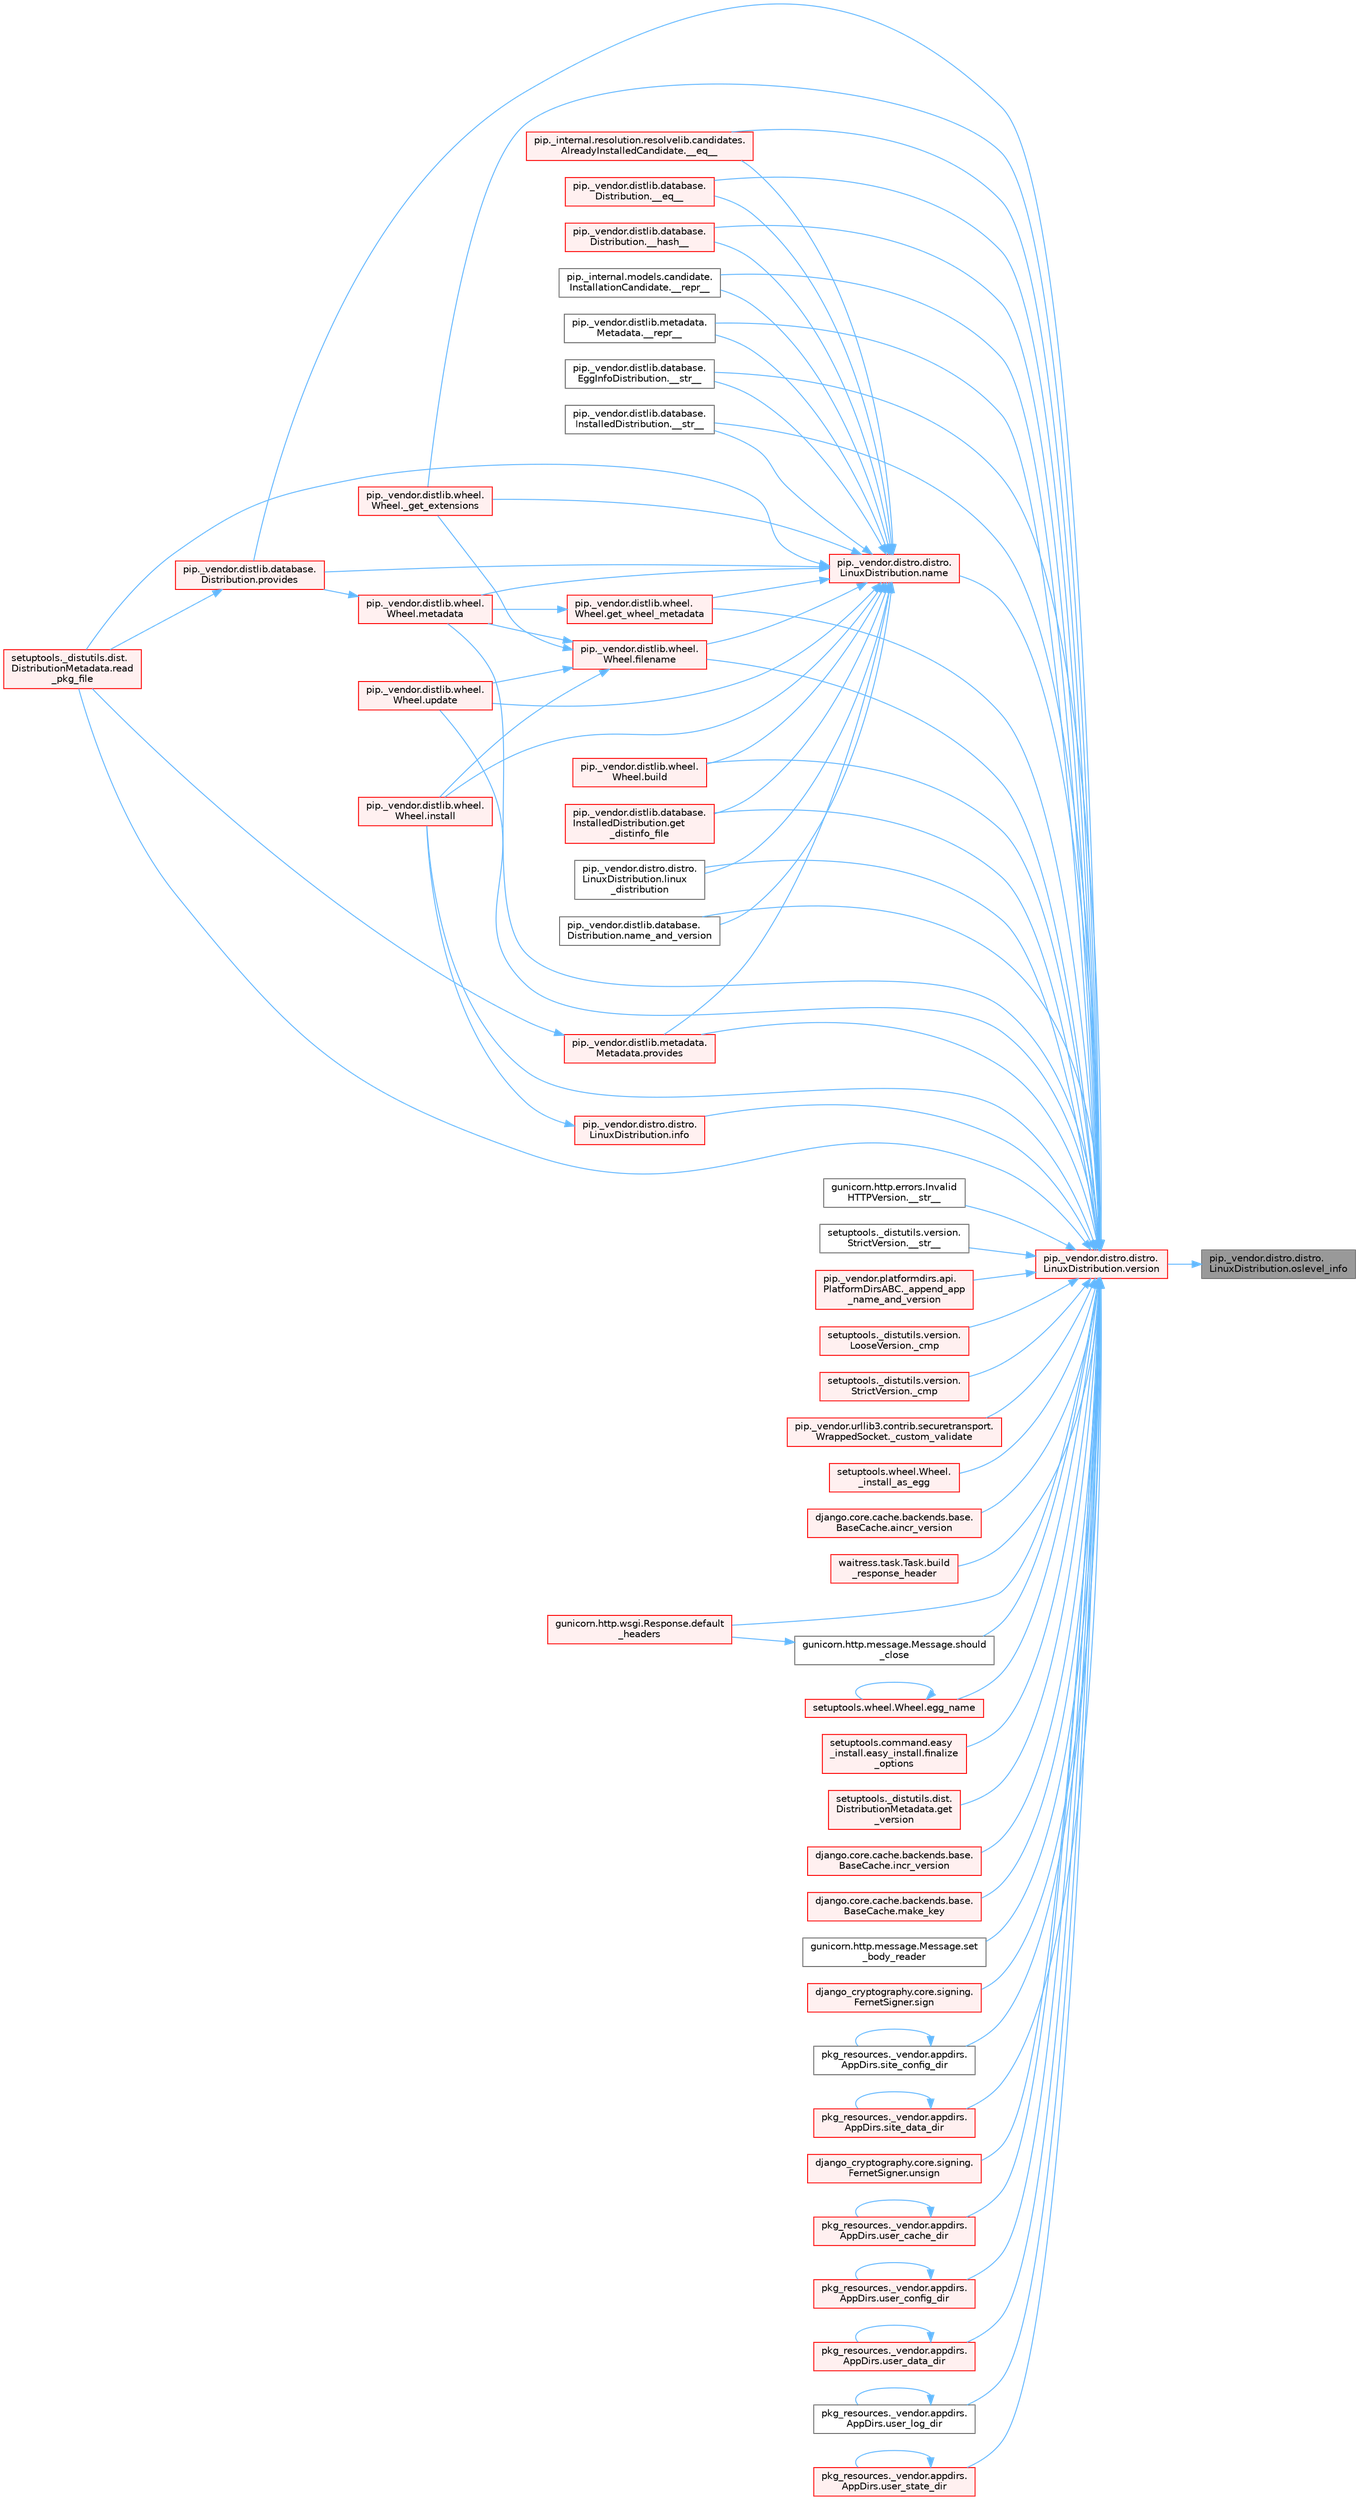 digraph "pip._vendor.distro.distro.LinuxDistribution.oslevel_info"
{
 // LATEX_PDF_SIZE
  bgcolor="transparent";
  edge [fontname=Helvetica,fontsize=10,labelfontname=Helvetica,labelfontsize=10];
  node [fontname=Helvetica,fontsize=10,shape=box,height=0.2,width=0.4];
  rankdir="RL";
  Node1 [id="Node000001",label="pip._vendor.distro.distro.\lLinuxDistribution.oslevel_info",height=0.2,width=0.4,color="gray40", fillcolor="grey60", style="filled", fontcolor="black",tooltip=" "];
  Node1 -> Node2 [id="edge1_Node000001_Node000002",dir="back",color="steelblue1",style="solid",tooltip=" "];
  Node2 [id="Node000002",label="pip._vendor.distro.distro.\lLinuxDistribution.version",height=0.2,width=0.4,color="red", fillcolor="#FFF0F0", style="filled",URL="$classpip_1_1__vendor_1_1distro_1_1distro_1_1_linux_distribution.html#a35f4d1557d49774f4cb5c3f52fca0676",tooltip=" "];
  Node2 -> Node3 [id="edge2_Node000002_Node000003",dir="back",color="steelblue1",style="solid",tooltip=" "];
  Node3 [id="Node000003",label="pip._internal.resolution.resolvelib.candidates.\lAlreadyInstalledCandidate.__eq__",height=0.2,width=0.4,color="red", fillcolor="#FFF0F0", style="filled",URL="$classpip_1_1__internal_1_1resolution_1_1resolvelib_1_1candidates_1_1_already_installed_candidate.html#a94393be14236fb68b64ac2b9f1e89d53",tooltip=" "];
  Node2 -> Node12 [id="edge3_Node000002_Node000012",dir="back",color="steelblue1",style="solid",tooltip=" "];
  Node12 [id="Node000012",label="pip._vendor.distlib.database.\lDistribution.__eq__",height=0.2,width=0.4,color="red", fillcolor="#FFF0F0", style="filled",URL="$classpip_1_1__vendor_1_1distlib_1_1database_1_1_distribution.html#aba7030b239fad6f8faac6fcb9bec27c2",tooltip=" "];
  Node2 -> Node13 [id="edge4_Node000002_Node000013",dir="back",color="steelblue1",style="solid",tooltip=" "];
  Node13 [id="Node000013",label="pip._vendor.distlib.database.\lDistribution.__hash__",height=0.2,width=0.4,color="red", fillcolor="#FFF0F0", style="filled",URL="$classpip_1_1__vendor_1_1distlib_1_1database_1_1_distribution.html#af9d117c9909f8cbf07f12c723b145c3b",tooltip=" "];
  Node2 -> Node16 [id="edge5_Node000002_Node000016",dir="back",color="steelblue1",style="solid",tooltip=" "];
  Node16 [id="Node000016",label="pip._internal.models.candidate.\lInstallationCandidate.__repr__",height=0.2,width=0.4,color="grey40", fillcolor="white", style="filled",URL="$classpip_1_1__internal_1_1models_1_1candidate_1_1_installation_candidate.html#a49ee1c1d2c89b1877a103e615b0b1d0b",tooltip=" "];
  Node2 -> Node17 [id="edge6_Node000002_Node000017",dir="back",color="steelblue1",style="solid",tooltip=" "];
  Node17 [id="Node000017",label="pip._vendor.distlib.metadata.\lMetadata.__repr__",height=0.2,width=0.4,color="grey40", fillcolor="white", style="filled",URL="$classpip_1_1__vendor_1_1distlib_1_1metadata_1_1_metadata.html#a74bb36abb79e822c290a5b685c928143",tooltip=" "];
  Node2 -> Node18 [id="edge7_Node000002_Node000018",dir="back",color="steelblue1",style="solid",tooltip=" "];
  Node18 [id="Node000018",label="gunicorn.http.errors.Invalid\lHTTPVersion.__str__",height=0.2,width=0.4,color="grey40", fillcolor="white", style="filled",URL="$classgunicorn_1_1http_1_1errors_1_1_invalid_h_t_t_p_version.html#a999e842d9532ffbcead19ce2d4a279ba",tooltip=" "];
  Node2 -> Node19 [id="edge8_Node000002_Node000019",dir="back",color="steelblue1",style="solid",tooltip=" "];
  Node19 [id="Node000019",label="pip._vendor.distlib.database.\lEggInfoDistribution.__str__",height=0.2,width=0.4,color="grey40", fillcolor="white", style="filled",URL="$classpip_1_1__vendor_1_1distlib_1_1database_1_1_egg_info_distribution.html#af41b6da57632e98e70bc1048b804289f",tooltip=" "];
  Node2 -> Node20 [id="edge9_Node000002_Node000020",dir="back",color="steelblue1",style="solid",tooltip=" "];
  Node20 [id="Node000020",label="pip._vendor.distlib.database.\lInstalledDistribution.__str__",height=0.2,width=0.4,color="grey40", fillcolor="white", style="filled",URL="$classpip_1_1__vendor_1_1distlib_1_1database_1_1_installed_distribution.html#a3650cd463a3185da518af72cc8ac9411",tooltip=" "];
  Node2 -> Node21 [id="edge10_Node000002_Node000021",dir="back",color="steelblue1",style="solid",tooltip=" "];
  Node21 [id="Node000021",label="setuptools._distutils.version.\lStrictVersion.__str__",height=0.2,width=0.4,color="grey40", fillcolor="white", style="filled",URL="$classsetuptools_1_1__distutils_1_1version_1_1_strict_version.html#a8d088ea2b9ec20a54671c466e9f82d72",tooltip=" "];
  Node2 -> Node22 [id="edge11_Node000002_Node000022",dir="back",color="steelblue1",style="solid",tooltip=" "];
  Node22 [id="Node000022",label="pip._vendor.platformdirs.api.\lPlatformDirsABC._append_app\l_name_and_version",height=0.2,width=0.4,color="red", fillcolor="#FFF0F0", style="filled",URL="$classpip_1_1__vendor_1_1platformdirs_1_1api_1_1_platform_dirs_a_b_c.html#ae786f3f45abba6f0a283b9ccbc98e626",tooltip=" "];
  Node2 -> Node52 [id="edge12_Node000002_Node000052",dir="back",color="steelblue1",style="solid",tooltip=" "];
  Node52 [id="Node000052",label="setuptools._distutils.version.\lLooseVersion._cmp",height=0.2,width=0.4,color="red", fillcolor="#FFF0F0", style="filled",URL="$classsetuptools_1_1__distutils_1_1version_1_1_loose_version.html#ae34a75c3977228cbb3f658b87d7a8302",tooltip=" "];
  Node2 -> Node58 [id="edge13_Node000002_Node000058",dir="back",color="steelblue1",style="solid",tooltip=" "];
  Node58 [id="Node000058",label="setuptools._distutils.version.\lStrictVersion._cmp",height=0.2,width=0.4,color="red", fillcolor="#FFF0F0", style="filled",URL="$classsetuptools_1_1__distutils_1_1version_1_1_strict_version.html#a4ee1ca0787935f5c04b658198e72c56b",tooltip=" "];
  Node2 -> Node59 [id="edge14_Node000002_Node000059",dir="back",color="steelblue1",style="solid",tooltip=" "];
  Node59 [id="Node000059",label="pip._vendor.urllib3.contrib.securetransport.\lWrappedSocket._custom_validate",height=0.2,width=0.4,color="red", fillcolor="#FFF0F0", style="filled",URL="$classpip_1_1__vendor_1_1urllib3_1_1contrib_1_1securetransport_1_1_wrapped_socket.html#a792d7036b5574cd74ffbf75a1d40e8ea",tooltip=" "];
  Node2 -> Node61 [id="edge15_Node000002_Node000061",dir="back",color="steelblue1",style="solid",tooltip=" "];
  Node61 [id="Node000061",label="pip._vendor.distlib.wheel.\lWheel._get_extensions",height=0.2,width=0.4,color="red", fillcolor="#FFF0F0", style="filled",URL="$classpip_1_1__vendor_1_1distlib_1_1wheel_1_1_wheel.html#a73a762e18348cb6866fe316c4796fb50",tooltip=" "];
  Node2 -> Node63 [id="edge16_Node000002_Node000063",dir="back",color="steelblue1",style="solid",tooltip=" "];
  Node63 [id="Node000063",label="setuptools.wheel.Wheel.\l_install_as_egg",height=0.2,width=0.4,color="red", fillcolor="#FFF0F0", style="filled",URL="$classsetuptools_1_1wheel_1_1_wheel.html#a90dcd30b57aed6e637f73721a1f89a52",tooltip=" "];
  Node2 -> Node65 [id="edge17_Node000002_Node000065",dir="back",color="steelblue1",style="solid",tooltip=" "];
  Node65 [id="Node000065",label="django.core.cache.backends.base.\lBaseCache.aincr_version",height=0.2,width=0.4,color="red", fillcolor="#FFF0F0", style="filled",URL="$classdjango_1_1core_1_1cache_1_1backends_1_1base_1_1_base_cache.html#a5bdde3e56edd5e24f410210663fe1ae3",tooltip=" "];
  Node2 -> Node67 [id="edge18_Node000002_Node000067",dir="back",color="steelblue1",style="solid",tooltip=" "];
  Node67 [id="Node000067",label="pip._vendor.distlib.wheel.\lWheel.build",height=0.2,width=0.4,color="red", fillcolor="#FFF0F0", style="filled",URL="$classpip_1_1__vendor_1_1distlib_1_1wheel_1_1_wheel.html#ac210c34fbaf3d638f1aef7af5627e002",tooltip=" "];
  Node2 -> Node74 [id="edge19_Node000002_Node000074",dir="back",color="steelblue1",style="solid",tooltip=" "];
  Node74 [id="Node000074",label="waitress.task.Task.build\l_response_header",height=0.2,width=0.4,color="red", fillcolor="#FFF0F0", style="filled",URL="$classwaitress_1_1task_1_1_task.html#a4f20433be6bea4c797bfeb62408b997e",tooltip=" "];
  Node2 -> Node2456 [id="edge20_Node000002_Node002456",dir="back",color="steelblue1",style="solid",tooltip=" "];
  Node2456 [id="Node002456",label="gunicorn.http.wsgi.Response.default\l_headers",height=0.2,width=0.4,color="red", fillcolor="#FFF0F0", style="filled",URL="$classgunicorn_1_1http_1_1wsgi_1_1_response.html#ae615d5cc5b4aac5adc56ef0e39c42d37",tooltip=" "];
  Node2 -> Node1712 [id="edge21_Node000002_Node001712",dir="back",color="steelblue1",style="solid",tooltip=" "];
  Node1712 [id="Node001712",label="setuptools.wheel.Wheel.egg_name",height=0.2,width=0.4,color="red", fillcolor="#FFF0F0", style="filled",URL="$classsetuptools_1_1wheel_1_1_wheel.html#ace57f96c61bc47f5ea2d223184a533f0",tooltip=" "];
  Node1712 -> Node1712 [id="edge22_Node001712_Node001712",dir="back",color="steelblue1",style="solid",tooltip=" "];
  Node2 -> Node1798 [id="edge23_Node000002_Node001798",dir="back",color="steelblue1",style="solid",tooltip=" "];
  Node1798 [id="Node001798",label="pip._vendor.distlib.wheel.\lWheel.filename",height=0.2,width=0.4,color="red", fillcolor="#FFF0F0", style="filled",URL="$classpip_1_1__vendor_1_1distlib_1_1wheel_1_1_wheel.html#a396687a6caff7584126f2dec111900fd",tooltip=" "];
  Node1798 -> Node61 [id="edge24_Node001798_Node000061",dir="back",color="steelblue1",style="solid",tooltip=" "];
  Node1798 -> Node1705 [id="edge25_Node001798_Node001705",dir="back",color="steelblue1",style="solid",tooltip=" "];
  Node1705 [id="Node001705",label="pip._vendor.distlib.wheel.\lWheel.install",height=0.2,width=0.4,color="red", fillcolor="#FFF0F0", style="filled",URL="$classpip_1_1__vendor_1_1distlib_1_1wheel_1_1_wheel.html#a2d42ca18eda62d320111afef46504f5c",tooltip=" "];
  Node1798 -> Node1706 [id="edge26_Node001798_Node001706",dir="back",color="steelblue1",style="solid",tooltip=" "];
  Node1706 [id="Node001706",label="pip._vendor.distlib.wheel.\lWheel.metadata",height=0.2,width=0.4,color="red", fillcolor="#FFF0F0", style="filled",URL="$classpip_1_1__vendor_1_1distlib_1_1wheel_1_1_wheel.html#a9e567ddb3165e2b2bdb2c358774b32a6",tooltip=" "];
  Node1706 -> Node2278 [id="edge27_Node001706_Node002278",dir="back",color="steelblue1",style="solid",tooltip=" "];
  Node2278 [id="Node002278",label="pip._vendor.distlib.database.\lDistribution.provides",height=0.2,width=0.4,color="red", fillcolor="#FFF0F0", style="filled",URL="$classpip_1_1__vendor_1_1distlib_1_1database_1_1_distribution.html#a4de0a18091046a76d9f6e2c424a50f7a",tooltip=" "];
  Node2278 -> Node860 [id="edge28_Node002278_Node000860",dir="back",color="steelblue1",style="solid",tooltip=" "];
  Node860 [id="Node000860",label="setuptools._distutils.dist.\lDistributionMetadata.read\l_pkg_file",height=0.2,width=0.4,color="red", fillcolor="#FFF0F0", style="filled",URL="$classsetuptools_1_1__distutils_1_1dist_1_1_distribution_metadata.html#a7efe01ce942992105bfa0866706a2f20",tooltip=" "];
  Node1798 -> Node1804 [id="edge29_Node001798_Node001804",dir="back",color="steelblue1",style="solid",tooltip=" "];
  Node1804 [id="Node001804",label="pip._vendor.distlib.wheel.\lWheel.update",height=0.2,width=0.4,color="red", fillcolor="#FFF0F0", style="filled",URL="$classpip_1_1__vendor_1_1distlib_1_1wheel_1_1_wheel.html#af0fa6892c3a4e935a5ff2887f80b14ff",tooltip=" "];
  Node2 -> Node2461 [id="edge30_Node000002_Node002461",dir="back",color="steelblue1",style="solid",tooltip=" "];
  Node2461 [id="Node002461",label="setuptools.command.easy\l_install.easy_install.finalize\l_options",height=0.2,width=0.4,color="red", fillcolor="#FFF0F0", style="filled",URL="$classsetuptools_1_1command_1_1easy__install_1_1easy__install.html#a66bc28801c39ae65342cc621450d91d6",tooltip=" "];
  Node2 -> Node1864 [id="edge31_Node000002_Node001864",dir="back",color="steelblue1",style="solid",tooltip=" "];
  Node1864 [id="Node001864",label="pip._vendor.distlib.database.\lInstalledDistribution.get\l_distinfo_file",height=0.2,width=0.4,color="red", fillcolor="#FFF0F0", style="filled",URL="$classpip_1_1__vendor_1_1distlib_1_1database_1_1_installed_distribution.html#a7be4b7ee5a90583117a35ee60ea24ced",tooltip=" "];
  Node2 -> Node2462 [id="edge32_Node000002_Node002462",dir="back",color="steelblue1",style="solid",tooltip=" "];
  Node2462 [id="Node002462",label="setuptools._distutils.dist.\lDistributionMetadata.get\l_version",height=0.2,width=0.4,color="red", fillcolor="#FFF0F0", style="filled",URL="$classsetuptools_1_1__distutils_1_1dist_1_1_distribution_metadata.html#a1eca2b8a7cf2a75288edcc6055d3e28a",tooltip=" "];
  Node2 -> Node1896 [id="edge33_Node000002_Node001896",dir="back",color="steelblue1",style="solid",tooltip=" "];
  Node1896 [id="Node001896",label="pip._vendor.distlib.wheel.\lWheel.get_wheel_metadata",height=0.2,width=0.4,color="red", fillcolor="#FFF0F0", style="filled",URL="$classpip_1_1__vendor_1_1distlib_1_1wheel_1_1_wheel.html#a66d906d4f1bf156d6c61f9265f2d34f2",tooltip=" "];
  Node1896 -> Node1706 [id="edge34_Node001896_Node001706",dir="back",color="steelblue1",style="solid",tooltip=" "];
  Node2 -> Node470 [id="edge35_Node000002_Node000470",dir="back",color="steelblue1",style="solid",tooltip=" "];
  Node470 [id="Node000470",label="django.core.cache.backends.base.\lBaseCache.incr_version",height=0.2,width=0.4,color="red", fillcolor="#FFF0F0", style="filled",URL="$classdjango_1_1core_1_1cache_1_1backends_1_1base_1_1_base_cache.html#a3ac7d74ffcfca67e2afee86ecf858b34",tooltip=" "];
  Node2 -> Node2463 [id="edge36_Node000002_Node002463",dir="back",color="steelblue1",style="solid",tooltip=" "];
  Node2463 [id="Node002463",label="pip._vendor.distro.distro.\lLinuxDistribution.info",height=0.2,width=0.4,color="red", fillcolor="#FFF0F0", style="filled",URL="$classpip_1_1__vendor_1_1distro_1_1distro_1_1_linux_distribution.html#a006af842ff29a5797a718d5b6f853c95",tooltip=" "];
  Node2463 -> Node1705 [id="edge37_Node002463_Node001705",dir="back",color="steelblue1",style="solid",tooltip=" "];
  Node2 -> Node1705 [id="edge38_Node000002_Node001705",dir="back",color="steelblue1",style="solid",tooltip=" "];
  Node2 -> Node2090 [id="edge39_Node000002_Node002090",dir="back",color="steelblue1",style="solid",tooltip=" "];
  Node2090 [id="Node002090",label="pip._vendor.distro.distro.\lLinuxDistribution.linux\l_distribution",height=0.2,width=0.4,color="grey40", fillcolor="white", style="filled",URL="$classpip_1_1__vendor_1_1distro_1_1distro_1_1_linux_distribution.html#a3babc6762bf16e331f59bf3b90d820ee",tooltip=" "];
  Node2 -> Node2466 [id="edge40_Node000002_Node002466",dir="back",color="steelblue1",style="solid",tooltip=" "];
  Node2466 [id="Node002466",label="django.core.cache.backends.base.\lBaseCache.make_key",height=0.2,width=0.4,color="red", fillcolor="#FFF0F0", style="filled",URL="$classdjango_1_1core_1_1cache_1_1backends_1_1base_1_1_base_cache.html#a5f0fc765671e4fe6607242a26c62c4ba",tooltip=" "];
  Node2 -> Node1706 [id="edge41_Node000002_Node001706",dir="back",color="steelblue1",style="solid",tooltip=" "];
  Node2 -> Node2511 [id="edge42_Node000002_Node002511",dir="back",color="steelblue1",style="solid",tooltip=" "];
  Node2511 [id="Node002511",label="pip._vendor.distro.distro.\lLinuxDistribution.name",height=0.2,width=0.4,color="red", fillcolor="#FFF0F0", style="filled",URL="$classpip_1_1__vendor_1_1distro_1_1distro_1_1_linux_distribution.html#a0f30009e5f86e89a27bd187e8a759e32",tooltip=" "];
  Node2511 -> Node3 [id="edge43_Node002511_Node000003",dir="back",color="steelblue1",style="solid",tooltip=" "];
  Node2511 -> Node12 [id="edge44_Node002511_Node000012",dir="back",color="steelblue1",style="solid",tooltip=" "];
  Node2511 -> Node13 [id="edge45_Node002511_Node000013",dir="back",color="steelblue1",style="solid",tooltip=" "];
  Node2511 -> Node16 [id="edge46_Node002511_Node000016",dir="back",color="steelblue1",style="solid",tooltip=" "];
  Node2511 -> Node17 [id="edge47_Node002511_Node000017",dir="back",color="steelblue1",style="solid",tooltip=" "];
  Node2511 -> Node19 [id="edge48_Node002511_Node000019",dir="back",color="steelblue1",style="solid",tooltip=" "];
  Node2511 -> Node20 [id="edge49_Node002511_Node000020",dir="back",color="steelblue1",style="solid",tooltip=" "];
  Node2511 -> Node61 [id="edge50_Node002511_Node000061",dir="back",color="steelblue1",style="solid",tooltip=" "];
  Node2511 -> Node67 [id="edge51_Node002511_Node000067",dir="back",color="steelblue1",style="solid",tooltip=" "];
  Node2511 -> Node1798 [id="edge52_Node002511_Node001798",dir="back",color="steelblue1",style="solid",tooltip=" "];
  Node2511 -> Node1864 [id="edge53_Node002511_Node001864",dir="back",color="steelblue1",style="solid",tooltip=" "];
  Node2511 -> Node1896 [id="edge54_Node002511_Node001896",dir="back",color="steelblue1",style="solid",tooltip=" "];
  Node2511 -> Node1705 [id="edge55_Node002511_Node001705",dir="back",color="steelblue1",style="solid",tooltip=" "];
  Node2511 -> Node2090 [id="edge56_Node002511_Node002090",dir="back",color="steelblue1",style="solid",tooltip=" "];
  Node2511 -> Node1706 [id="edge57_Node002511_Node001706",dir="back",color="steelblue1",style="solid",tooltip=" "];
  Node2511 -> Node2103 [id="edge58_Node002511_Node002103",dir="back",color="steelblue1",style="solid",tooltip=" "];
  Node2103 [id="Node002103",label="pip._vendor.distlib.database.\lDistribution.name_and_version",height=0.2,width=0.4,color="grey40", fillcolor="white", style="filled",URL="$classpip_1_1__vendor_1_1distlib_1_1database_1_1_distribution.html#a2241c5256fd247c1fa728b0aef0289ee",tooltip=" "];
  Node2511 -> Node2278 [id="edge59_Node002511_Node002278",dir="back",color="steelblue1",style="solid",tooltip=" "];
  Node2511 -> Node2283 [id="edge60_Node002511_Node002283",dir="back",color="steelblue1",style="solid",tooltip=" "];
  Node2283 [id="Node002283",label="pip._vendor.distlib.metadata.\lMetadata.provides",height=0.2,width=0.4,color="red", fillcolor="#FFF0F0", style="filled",URL="$classpip_1_1__vendor_1_1distlib_1_1metadata_1_1_metadata.html#ae53753d7d2db182469e417659e3d3d2f",tooltip=" "];
  Node2283 -> Node860 [id="edge61_Node002283_Node000860",dir="back",color="steelblue1",style="solid",tooltip=" "];
  Node2511 -> Node860 [id="edge62_Node002511_Node000860",dir="back",color="steelblue1",style="solid",tooltip=" "];
  Node2511 -> Node1804 [id="edge63_Node002511_Node001804",dir="back",color="steelblue1",style="solid",tooltip=" "];
  Node2 -> Node2103 [id="edge64_Node000002_Node002103",dir="back",color="steelblue1",style="solid",tooltip=" "];
  Node2 -> Node2278 [id="edge65_Node000002_Node002278",dir="back",color="steelblue1",style="solid",tooltip=" "];
  Node2 -> Node2283 [id="edge66_Node000002_Node002283",dir="back",color="steelblue1",style="solid",tooltip=" "];
  Node2 -> Node860 [id="edge67_Node000002_Node000860",dir="back",color="steelblue1",style="solid",tooltip=" "];
  Node2 -> Node2512 [id="edge68_Node000002_Node002512",dir="back",color="steelblue1",style="solid",tooltip=" "];
  Node2512 [id="Node002512",label="gunicorn.http.message.Message.set\l_body_reader",height=0.2,width=0.4,color="grey40", fillcolor="white", style="filled",URL="$classgunicorn_1_1http_1_1message_1_1_message.html#aef68376778a5f5000498cd026c7e8abe",tooltip=" "];
  Node2 -> Node2513 [id="edge69_Node000002_Node002513",dir="back",color="steelblue1",style="solid",tooltip=" "];
  Node2513 [id="Node002513",label="gunicorn.http.message.Message.should\l_close",height=0.2,width=0.4,color="grey40", fillcolor="white", style="filled",URL="$classgunicorn_1_1http_1_1message_1_1_message.html#af586cb1560b5475169335d26b9115505",tooltip=" "];
  Node2513 -> Node2456 [id="edge70_Node002513_Node002456",dir="back",color="steelblue1",style="solid",tooltip=" "];
  Node2 -> Node1465 [id="edge71_Node000002_Node001465",dir="back",color="steelblue1",style="solid",tooltip=" "];
  Node1465 [id="Node001465",label="django_cryptography.core.signing.\lFernetSigner.sign",height=0.2,width=0.4,color="red", fillcolor="#FFF0F0", style="filled",URL="$classdjango__cryptography_1_1core_1_1signing_1_1_fernet_signer.html#a87f18cb8562e42bba62a7f8df8ad7ecc",tooltip=" "];
  Node2 -> Node2514 [id="edge72_Node000002_Node002514",dir="back",color="steelblue1",style="solid",tooltip=" "];
  Node2514 [id="Node002514",label="pkg_resources._vendor.appdirs.\lAppDirs.site_config_dir",height=0.2,width=0.4,color="grey40", fillcolor="white", style="filled",URL="$classpkg__resources_1_1__vendor_1_1appdirs_1_1_app_dirs.html#a434871017325efdc79196ea1039d5666",tooltip=" "];
  Node2514 -> Node2514 [id="edge73_Node002514_Node002514",dir="back",color="steelblue1",style="solid",tooltip=" "];
  Node2 -> Node2515 [id="edge74_Node000002_Node002515",dir="back",color="steelblue1",style="solid",tooltip=" "];
  Node2515 [id="Node002515",label="pkg_resources._vendor.appdirs.\lAppDirs.site_data_dir",height=0.2,width=0.4,color="red", fillcolor="#FFF0F0", style="filled",URL="$classpkg__resources_1_1__vendor_1_1appdirs_1_1_app_dirs.html#aa0f93c1b97308980b1e640e9f23e5a81",tooltip=" "];
  Node2515 -> Node2515 [id="edge75_Node002515_Node002515",dir="back",color="steelblue1",style="solid",tooltip=" "];
  Node2 -> Node1469 [id="edge76_Node000002_Node001469",dir="back",color="steelblue1",style="solid",tooltip=" "];
  Node1469 [id="Node001469",label="django_cryptography.core.signing.\lFernetSigner.unsign",height=0.2,width=0.4,color="red", fillcolor="#FFF0F0", style="filled",URL="$classdjango__cryptography_1_1core_1_1signing_1_1_fernet_signer.html#a11875307742f3cc186c5baf436a20440",tooltip=" "];
  Node2 -> Node1804 [id="edge77_Node000002_Node001804",dir="back",color="steelblue1",style="solid",tooltip=" "];
  Node2 -> Node2516 [id="edge78_Node000002_Node002516",dir="back",color="steelblue1",style="solid",tooltip=" "];
  Node2516 [id="Node002516",label="pkg_resources._vendor.appdirs.\lAppDirs.user_cache_dir",height=0.2,width=0.4,color="red", fillcolor="#FFF0F0", style="filled",URL="$classpkg__resources_1_1__vendor_1_1appdirs_1_1_app_dirs.html#a69791d9eaf84c7dae75102ecf6de60e8",tooltip=" "];
  Node2516 -> Node2516 [id="edge79_Node002516_Node002516",dir="back",color="steelblue1",style="solid",tooltip=" "];
  Node2 -> Node2517 [id="edge80_Node000002_Node002517",dir="back",color="steelblue1",style="solid",tooltip=" "];
  Node2517 [id="Node002517",label="pkg_resources._vendor.appdirs.\lAppDirs.user_config_dir",height=0.2,width=0.4,color="red", fillcolor="#FFF0F0", style="filled",URL="$classpkg__resources_1_1__vendor_1_1appdirs_1_1_app_dirs.html#ac3d0f5c8bb8e7976622c0109a3f625f5",tooltip=" "];
  Node2517 -> Node2517 [id="edge81_Node002517_Node002517",dir="back",color="steelblue1",style="solid",tooltip=" "];
  Node2 -> Node2518 [id="edge82_Node000002_Node002518",dir="back",color="steelblue1",style="solid",tooltip=" "];
  Node2518 [id="Node002518",label="pkg_resources._vendor.appdirs.\lAppDirs.user_data_dir",height=0.2,width=0.4,color="red", fillcolor="#FFF0F0", style="filled",URL="$classpkg__resources_1_1__vendor_1_1appdirs_1_1_app_dirs.html#a41b3853b4bfc26382084ebd3e411da3a",tooltip=" "];
  Node2518 -> Node2518 [id="edge83_Node002518_Node002518",dir="back",color="steelblue1",style="solid",tooltip=" "];
  Node2 -> Node2519 [id="edge84_Node000002_Node002519",dir="back",color="steelblue1",style="solid",tooltip=" "];
  Node2519 [id="Node002519",label="pkg_resources._vendor.appdirs.\lAppDirs.user_log_dir",height=0.2,width=0.4,color="grey40", fillcolor="white", style="filled",URL="$classpkg__resources_1_1__vendor_1_1appdirs_1_1_app_dirs.html#a9b3e914181bc14cc186db00169bce6ea",tooltip=" "];
  Node2519 -> Node2519 [id="edge85_Node002519_Node002519",dir="back",color="steelblue1",style="solid",tooltip=" "];
  Node2 -> Node2520 [id="edge86_Node000002_Node002520",dir="back",color="steelblue1",style="solid",tooltip=" "];
  Node2520 [id="Node002520",label="pkg_resources._vendor.appdirs.\lAppDirs.user_state_dir",height=0.2,width=0.4,color="red", fillcolor="#FFF0F0", style="filled",URL="$classpkg__resources_1_1__vendor_1_1appdirs_1_1_app_dirs.html#ad32f64d53f367b7ef499ce4cef83d1a4",tooltip=" "];
  Node2520 -> Node2520 [id="edge87_Node002520_Node002520",dir="back",color="steelblue1",style="solid",tooltip=" "];
}
